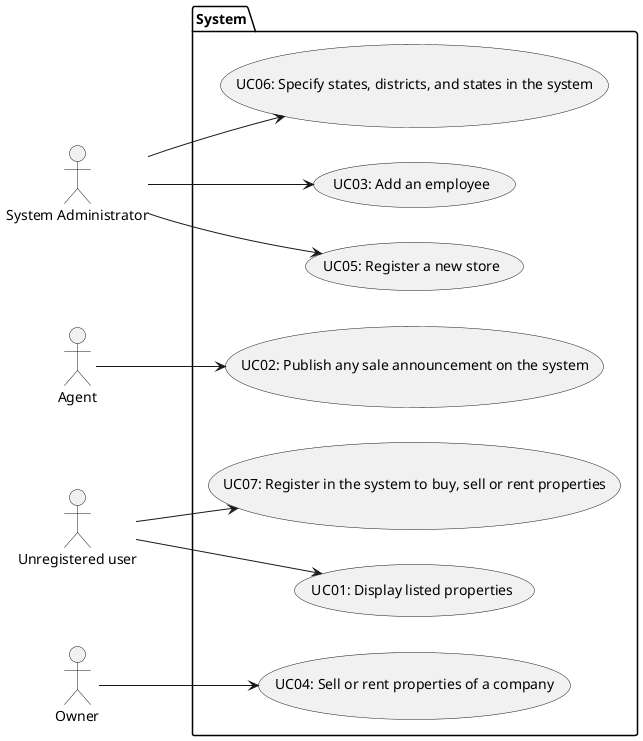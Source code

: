 @startuml

left to right direction

 :System Administrator: as admin
 :Agent: as agent
 :Unregistered user: as user
 :Owner: as owner
 package System {
   usecase "UC01: Display listed properties" as UC1
   usecase "UC02: Publish any sale announcement on the system" as UC2
   usecase "UC03: Add an employee" as UC3
   usecase "UC04: Sell or rent properties of a company" as UC4
   usecase "UC05: Register a new store" as UC5
   usecase "UC06: Specify states, districts, and states in the system" as UC6
   usecase "UC07: Register in the system to buy, sell or rent properties" as UC7
 }
 admin --> UC5
 admin --> UC3
 admin --> UC6

 user --> UC1
 user --> UC7

 agent --> UC2

 owner --> UC4



@enduml